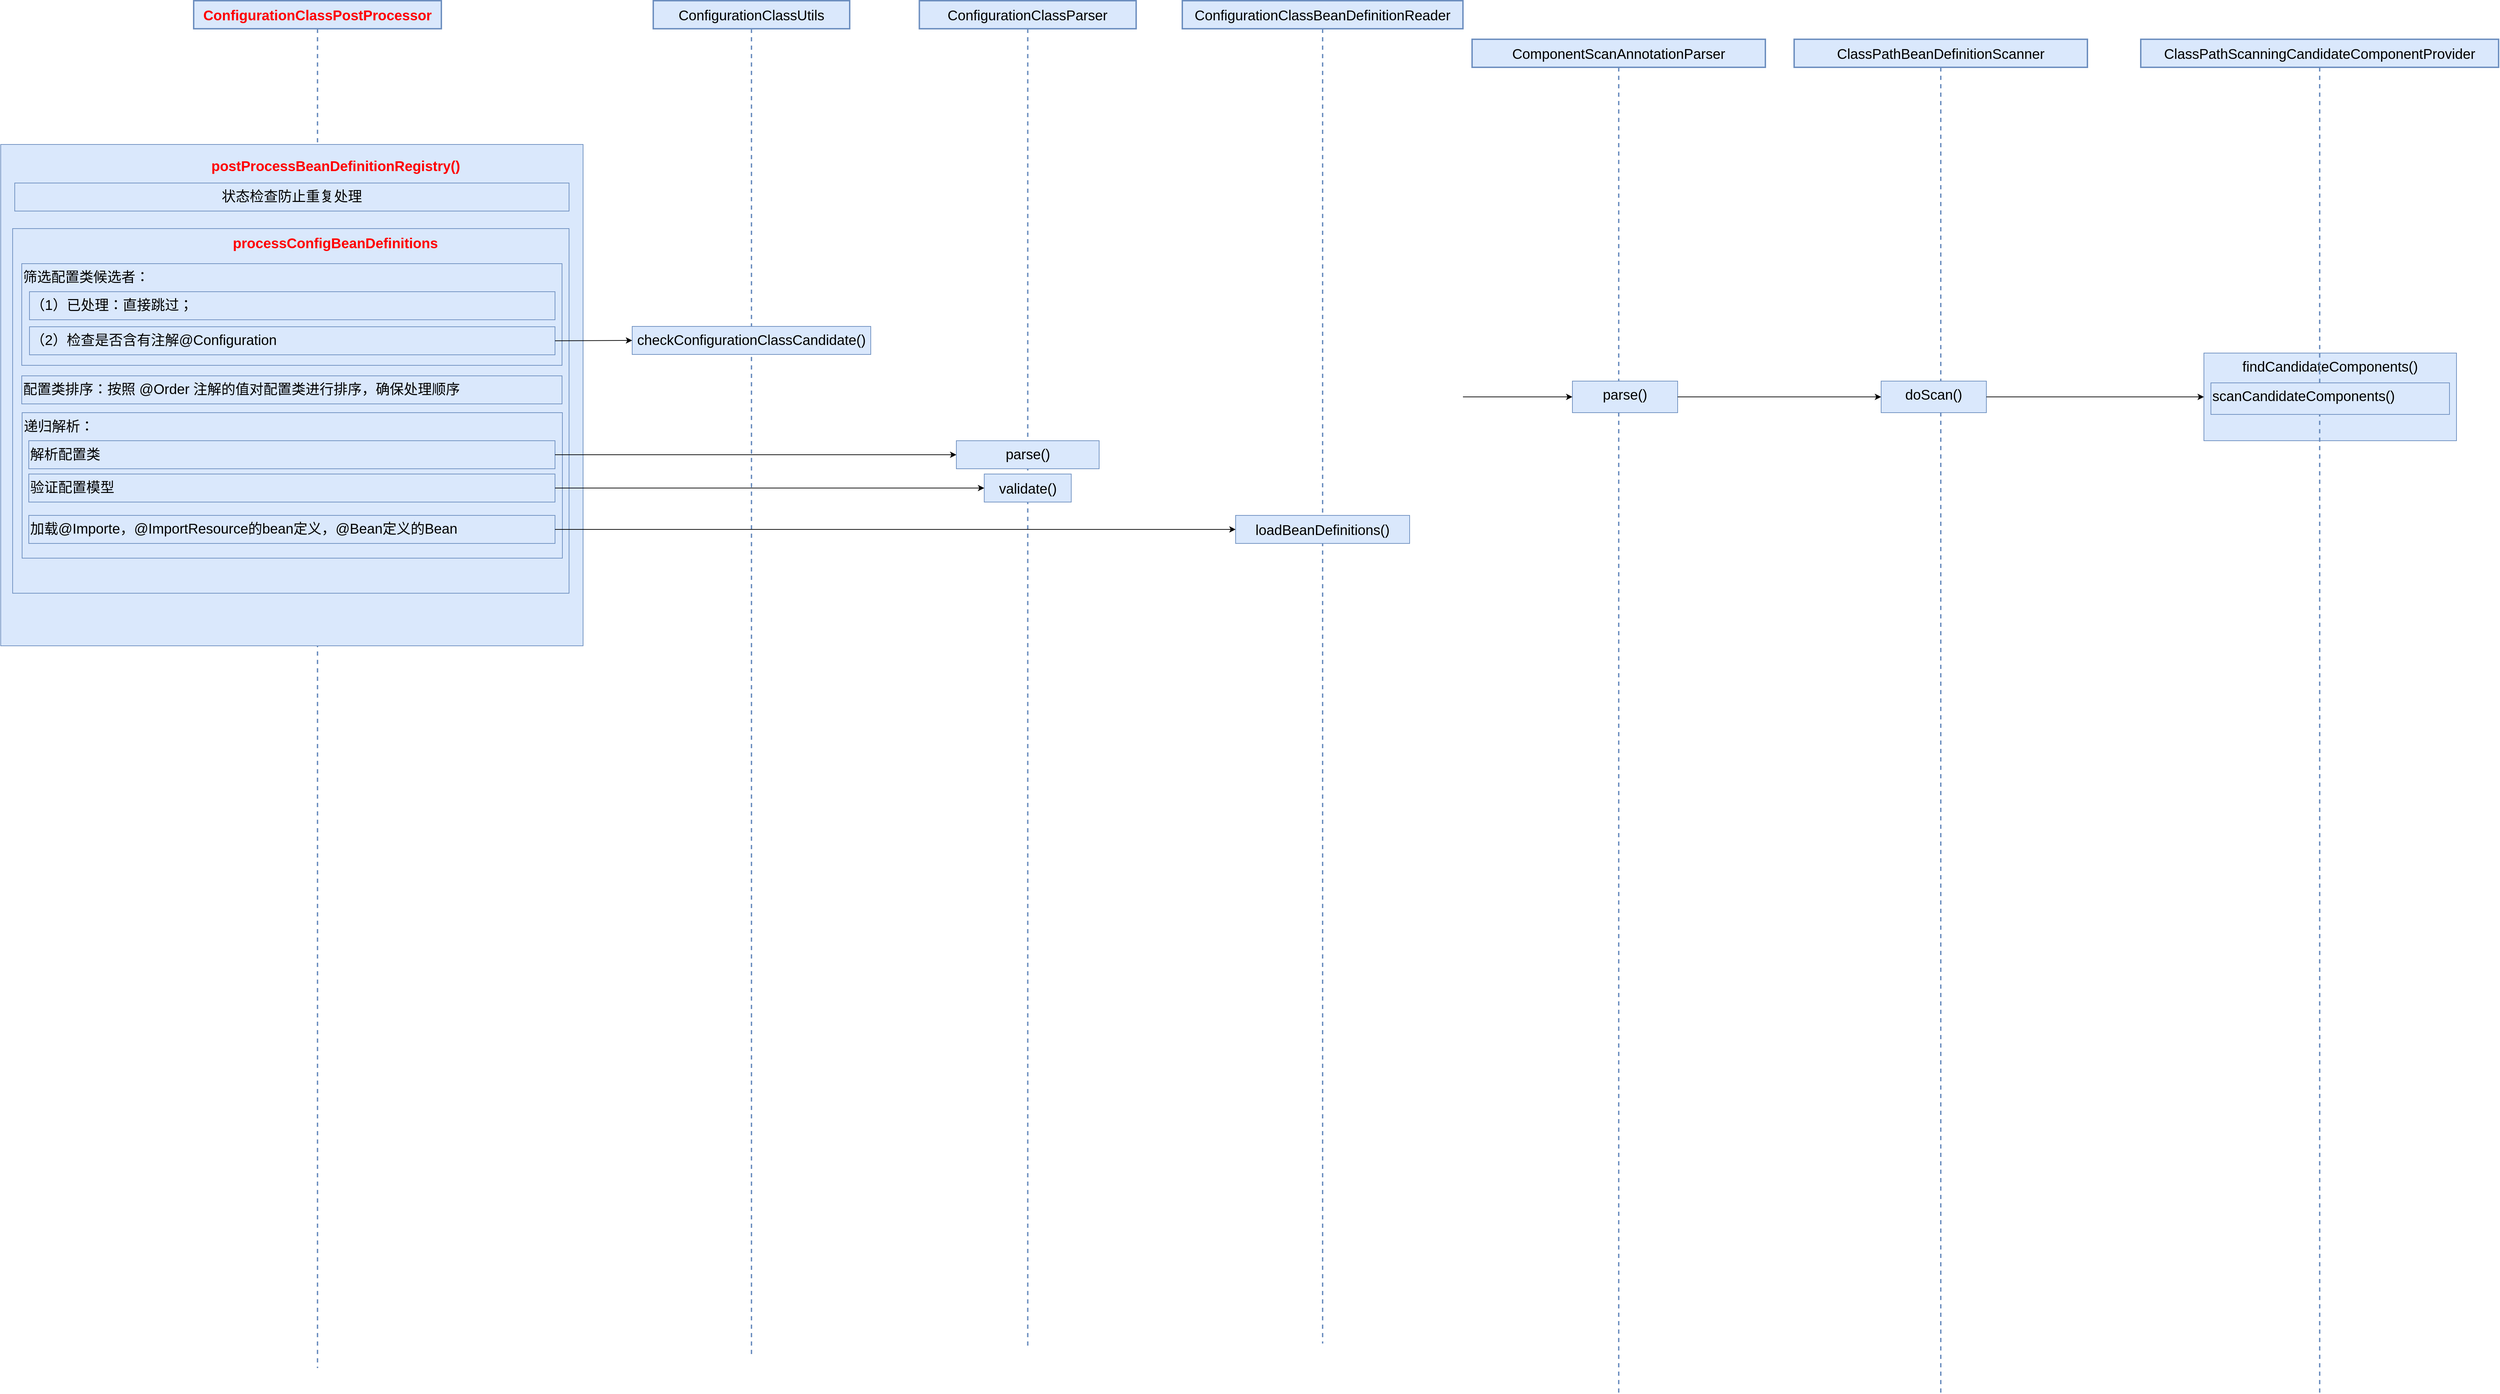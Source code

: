 <mxfile version="26.0.4">
  <diagram name="第 1 页" id="A2wYnKDMZFF023bxGnZ8">
    <mxGraphModel dx="2876" dy="1206" grid="1" gridSize="10" guides="1" tooltips="1" connect="1" arrows="1" fold="1" page="1" pageScale="1" pageWidth="827" pageHeight="1169" background="none" math="0" shadow="0">
      <root>
        <mxCell id="0" />
        <mxCell id="1" parent="0" />
        <mxCell id="qlxX7Fygw9MmZmLqK2NQ-1" value="&lt;b style=&quot;color: rgb(255, 0, 0); text-align: left;&quot;&gt;ConfigurationClassPostProcessor&lt;/b&gt;" style="shape=umlLifeline;perimeter=lifelinePerimeter;whiteSpace=wrap;html=1;container=1;dropTarget=0;collapsible=0;recursiveResize=0;outlineConnect=0;portConstraint=eastwest;newEdgeStyle={&quot;curved&quot;:0,&quot;rounded&quot;:0};fontSize=20;fillColor=#dae8fc;strokeColor=#6c8ebf;strokeWidth=2;fontStyle=0;fontColor=#FF0000;" parent="1" vertex="1">
          <mxGeometry x="-154.98" y="65" width="353" height="1950" as="geometry" />
        </mxCell>
        <mxCell id="tHCy42ypWK_uThyhraDl-2" value="" style="html=1;whiteSpace=wrap;fontSize=20;fillColor=#dae8fc;strokeColor=#6c8ebf;" parent="1" vertex="1">
          <mxGeometry x="-430" y="270" width="830" height="715" as="geometry" />
        </mxCell>
        <mxCell id="tHCy42ypWK_uThyhraDl-15" value="&lt;b style=&quot;color: rgb(255, 0, 0); font-size: 20px;&quot;&gt;postProcessBeanDefinitionRegistry()&lt;/b&gt;" style="text;html=1;align=center;verticalAlign=middle;whiteSpace=wrap;rounded=0;" parent="1" vertex="1">
          <mxGeometry x="-141.49" y="275" width="377" height="50" as="geometry" />
        </mxCell>
        <mxCell id="dbyZfYUz2kLOAnTONdro-5" value="状态检查防止重复处理" style="html=1;whiteSpace=wrap;fontSize=20;fillColor=#dae8fc;strokeColor=#6c8ebf;strokeWidth=1;align=center;verticalAlign=top;" parent="1" vertex="1">
          <mxGeometry x="-410" y="325" width="790" height="40" as="geometry" />
        </mxCell>
        <mxCell id="vSaTzKAQZK1o4J5muWpo-2" value="" style="html=1;whiteSpace=wrap;fontSize=20;fillColor=#dae8fc;strokeColor=#6c8ebf;strokeWidth=1;align=left;verticalAlign=top;" parent="1" vertex="1">
          <mxGeometry x="-413" y="390" width="793" height="520" as="geometry" />
        </mxCell>
        <mxCell id="vSaTzKAQZK1o4J5muWpo-3" value="ConfigurationClassParser" style="shape=umlLifeline;perimeter=lifelinePerimeter;whiteSpace=wrap;html=1;container=1;dropTarget=0;collapsible=0;recursiveResize=0;outlineConnect=0;portConstraint=eastwest;newEdgeStyle={&quot;curved&quot;:0,&quot;rounded&quot;:0};fontSize=20;fillColor=#dae8fc;strokeColor=#6c8ebf;strokeWidth=2;" parent="1" vertex="1">
          <mxGeometry x="879.25" y="65" width="309" height="1920" as="geometry" />
        </mxCell>
        <mxCell id="vSaTzKAQZK1o4J5muWpo-10" value="配置类排序：按照 @Order 注解的值对配置类进行排序，确保处理顺序" style="html=1;whiteSpace=wrap;fontSize=20;fillColor=#dae8fc;strokeColor=#6c8ebf;strokeWidth=1;align=left;verticalAlign=top;" parent="1" vertex="1">
          <mxGeometry x="-400" y="600" width="770" height="40" as="geometry" />
        </mxCell>
        <mxCell id="vSaTzKAQZK1o4J5muWpo-4" value="筛选配置类候选者：&lt;div&gt;&lt;br&gt;&lt;/div&gt;" style="html=1;whiteSpace=wrap;fontSize=20;fillColor=#dae8fc;strokeColor=#6c8ebf;strokeWidth=1;align=left;verticalAlign=top;" parent="1" vertex="1">
          <mxGeometry x="-400" y="440" width="770" height="145" as="geometry" />
        </mxCell>
        <mxCell id="7JRqVeL4GeppTC60zCPI-1" value="&lt;b&gt;&lt;font style=&quot;color: rgb(255, 0, 0);&quot;&gt;processConfigBeanDefinitions&lt;/font&gt;&lt;/b&gt;" style="text;html=1;align=center;verticalAlign=middle;whiteSpace=wrap;rounded=0;fontSize=20;" parent="1" vertex="1">
          <mxGeometry x="-103.99" y="395" width="302.01" height="30" as="geometry" />
        </mxCell>
        <mxCell id="Gnhr6QjIPVVk2-uZVCLV-2" value="parse()" style="html=1;whiteSpace=wrap;fontSize=20;fillColor=#dae8fc;strokeColor=#6c8ebf;strokeWidth=1;align=center;verticalAlign=top;" parent="1" vertex="1">
          <mxGeometry x="932" y="692.5" width="203.5" height="40" as="geometry" />
        </mxCell>
        <mxCell id="Gnhr6QjIPVVk2-uZVCLV-3" value="validate()" style="html=1;whiteSpace=wrap;fontSize=20;fillColor=#dae8fc;strokeColor=#6c8ebf;strokeWidth=1;align=center;verticalAlign=middle;" parent="1" vertex="1">
          <mxGeometry x="971.75" y="740" width="124" height="40" as="geometry" />
        </mxCell>
        <mxCell id="FqINS3jw6dm6_iScS9fa-1" value="ComponentScanAnnotationParser" style="shape=umlLifeline;perimeter=lifelinePerimeter;whiteSpace=wrap;html=1;container=1;dropTarget=0;collapsible=0;recursiveResize=0;outlineConnect=0;portConstraint=eastwest;newEdgeStyle={&quot;curved&quot;:0,&quot;rounded&quot;:0};fontSize=20;fillColor=#dae8fc;strokeColor=#6c8ebf;strokeWidth=2;" parent="1" vertex="1">
          <mxGeometry x="1667" y="120" width="418" height="1930" as="geometry" />
        </mxCell>
        <mxCell id="FqINS3jw6dm6_iScS9fa-2" value="parse()" style="html=1;whiteSpace=wrap;fontSize=20;fillColor=#dae8fc;strokeColor=#6c8ebf;strokeWidth=1;align=center;verticalAlign=top;" parent="1" vertex="1">
          <mxGeometry x="1810" y="607.5" width="150" height="45" as="geometry" />
        </mxCell>
        <mxCell id="FqINS3jw6dm6_iScS9fa-3" value="" style="endArrow=classic;html=1;rounded=0;exitX=1;exitY=0.5;exitDx=0;exitDy=0;entryX=0;entryY=0.5;entryDx=0;entryDy=0;" parent="1" target="FqINS3jw6dm6_iScS9fa-2" edge="1">
          <mxGeometry width="50" height="50" relative="1" as="geometry">
            <mxPoint x="1654" y="630.0" as="sourcePoint" />
            <mxPoint x="1700" y="950" as="targetPoint" />
          </mxGeometry>
        </mxCell>
        <mxCell id="FqINS3jw6dm6_iScS9fa-4" style="edgeStyle=orthogonalEdgeStyle;rounded=0;orthogonalLoop=1;jettySize=auto;html=1;exitX=0.5;exitY=1;exitDx=0;exitDy=0;" parent="1" source="FqINS3jw6dm6_iScS9fa-2" target="FqINS3jw6dm6_iScS9fa-2" edge="1">
          <mxGeometry relative="1" as="geometry" />
        </mxCell>
        <mxCell id="FqINS3jw6dm6_iScS9fa-5" value="ClassPathBeanDefinitionScanner" style="shape=umlLifeline;perimeter=lifelinePerimeter;whiteSpace=wrap;html=1;container=1;dropTarget=0;collapsible=0;recursiveResize=0;outlineConnect=0;portConstraint=eastwest;newEdgeStyle={&quot;curved&quot;:0,&quot;rounded&quot;:0};fontSize=20;fillColor=#dae8fc;strokeColor=#6c8ebf;strokeWidth=2;" parent="1" vertex="1">
          <mxGeometry x="2126" y="120" width="418" height="1930" as="geometry" />
        </mxCell>
        <mxCell id="FqINS3jw6dm6_iScS9fa-6" value="doScan()" style="html=1;whiteSpace=wrap;fontSize=20;fillColor=#dae8fc;strokeColor=#6c8ebf;strokeWidth=1;align=center;verticalAlign=top;" parent="1" vertex="1">
          <mxGeometry x="2250" y="607.5" width="150" height="45" as="geometry" />
        </mxCell>
        <mxCell id="FqINS3jw6dm6_iScS9fa-7" value="" style="endArrow=classic;html=1;rounded=0;exitX=1;exitY=0.5;exitDx=0;exitDy=0;entryX=0;entryY=0.5;entryDx=0;entryDy=0;" parent="1" source="FqINS3jw6dm6_iScS9fa-2" target="FqINS3jw6dm6_iScS9fa-6" edge="1">
          <mxGeometry width="50" height="50" relative="1" as="geometry">
            <mxPoint x="2030" y="840" as="sourcePoint" />
            <mxPoint x="2080" y="790" as="targetPoint" />
          </mxGeometry>
        </mxCell>
        <mxCell id="FqINS3jw6dm6_iScS9fa-8" value="findCandidateComponents()" style="html=1;whiteSpace=wrap;fontSize=20;fillColor=#dae8fc;strokeColor=#6c8ebf;strokeWidth=1;align=center;verticalAlign=top;" parent="1" vertex="1">
          <mxGeometry x="2710" y="567.5" width="360" height="125" as="geometry" />
        </mxCell>
        <mxCell id="FqINS3jw6dm6_iScS9fa-10" value="ClassPathScanningCandidateComponentProvider" style="shape=umlLifeline;perimeter=lifelinePerimeter;whiteSpace=wrap;html=1;container=1;dropTarget=0;collapsible=0;recursiveResize=0;outlineConnect=0;portConstraint=eastwest;newEdgeStyle={&quot;curved&quot;:0,&quot;rounded&quot;:0};fontSize=20;fillColor=#dae8fc;strokeColor=#6c8ebf;strokeWidth=2;" parent="1" vertex="1">
          <mxGeometry x="2620" y="120" width="510" height="1930" as="geometry" />
        </mxCell>
        <mxCell id="FqINS3jw6dm6_iScS9fa-11" value="" style="endArrow=classic;html=1;rounded=0;exitX=1;exitY=0.5;exitDx=0;exitDy=0;entryX=0;entryY=0.5;entryDx=0;entryDy=0;" parent="1" source="FqINS3jw6dm6_iScS9fa-6" target="FqINS3jw6dm6_iScS9fa-8" edge="1">
          <mxGeometry width="50" height="50" relative="1" as="geometry">
            <mxPoint x="2500" y="820" as="sourcePoint" />
            <mxPoint x="2550" y="770" as="targetPoint" />
          </mxGeometry>
        </mxCell>
        <mxCell id="O9xnDqZurU0b_SuC_hwr-1" value="scanCandidateComponents()" style="html=1;whiteSpace=wrap;fontSize=20;fillColor=#dae8fc;strokeColor=#6c8ebf;strokeWidth=1;align=left;verticalAlign=top;" vertex="1" parent="1">
          <mxGeometry x="2720" y="610" width="340" height="45" as="geometry" />
        </mxCell>
        <mxCell id="O9xnDqZurU0b_SuC_hwr-2" value="（2）检查是否含有注解@Configuration" style="html=1;whiteSpace=wrap;fontSize=20;fillColor=#dae8fc;strokeColor=#6c8ebf;strokeWidth=1;align=left;verticalAlign=top;" vertex="1" parent="1">
          <mxGeometry x="-388.99" y="530" width="748.99" height="40" as="geometry" />
        </mxCell>
        <mxCell id="O9xnDqZurU0b_SuC_hwr-3" value="&lt;div&gt;（1）已处理：直接跳过；&lt;/div&gt;&lt;div&gt;&lt;br&gt;&lt;/div&gt;" style="html=1;whiteSpace=wrap;fontSize=20;fillColor=#dae8fc;strokeColor=#6c8ebf;strokeWidth=1;align=left;verticalAlign=top;" vertex="1" parent="1">
          <mxGeometry x="-388.99" y="480" width="748.99" height="40" as="geometry" />
        </mxCell>
        <mxCell id="O9xnDqZurU0b_SuC_hwr-4" value="ConfigurationClassUtils" style="shape=umlLifeline;perimeter=lifelinePerimeter;whiteSpace=wrap;html=1;container=1;dropTarget=0;collapsible=0;recursiveResize=0;outlineConnect=0;portConstraint=eastwest;newEdgeStyle={&quot;curved&quot;:0,&quot;rounded&quot;:0};fontSize=20;fillColor=#dae8fc;strokeColor=#6c8ebf;strokeWidth=2;" vertex="1" parent="1">
          <mxGeometry x="500" y="65" width="280" height="1930" as="geometry" />
        </mxCell>
        <mxCell id="O9xnDqZurU0b_SuC_hwr-5" value="checkConfigurationClassCandidate()" style="html=1;whiteSpace=wrap;fontSize=20;fillColor=#dae8fc;strokeColor=#6c8ebf;strokeWidth=1;align=center;verticalAlign=top;" vertex="1" parent="1">
          <mxGeometry x="470" y="529.5" width="340" height="40" as="geometry" />
        </mxCell>
        <mxCell id="O9xnDqZurU0b_SuC_hwr-6" value="" style="endArrow=classic;html=1;rounded=0;exitX=1;exitY=0.5;exitDx=0;exitDy=0;entryX=0;entryY=0.5;entryDx=0;entryDy=0;" edge="1" parent="1" source="O9xnDqZurU0b_SuC_hwr-2" target="O9xnDqZurU0b_SuC_hwr-5">
          <mxGeometry width="50" height="50" relative="1" as="geometry">
            <mxPoint x="640" y="460" as="sourcePoint" />
            <mxPoint x="690" y="410" as="targetPoint" />
          </mxGeometry>
        </mxCell>
        <mxCell id="O9xnDqZurU0b_SuC_hwr-12" value="ConfigurationClassBeanDefinitionReader" style="shape=umlLifeline;perimeter=lifelinePerimeter;whiteSpace=wrap;html=1;container=1;dropTarget=0;collapsible=0;recursiveResize=0;outlineConnect=0;portConstraint=eastwest;newEdgeStyle={&quot;curved&quot;:0,&quot;rounded&quot;:0};fontSize=20;fillColor=#dae8fc;strokeColor=#6c8ebf;strokeWidth=2;" vertex="1" parent="1">
          <mxGeometry x="1254" y="65" width="400" height="1915" as="geometry" />
        </mxCell>
        <mxCell id="O9xnDqZurU0b_SuC_hwr-13" value="loadBeanDefinitions()" style="html=1;whiteSpace=wrap;fontSize=20;fillColor=#dae8fc;strokeColor=#6c8ebf;strokeWidth=1;align=center;verticalAlign=middle;" vertex="1" parent="1">
          <mxGeometry x="1330" y="799" width="248" height="40" as="geometry" />
        </mxCell>
        <mxCell id="O9xnDqZurU0b_SuC_hwr-16" value="递归解析：&lt;div&gt;&lt;br&gt;&lt;/div&gt;" style="html=1;whiteSpace=wrap;fontSize=20;fillColor=#dae8fc;strokeColor=#6c8ebf;strokeWidth=1;align=left;verticalAlign=top;" vertex="1" parent="1">
          <mxGeometry x="-399.49" y="652.5" width="770" height="207.5" as="geometry" />
        </mxCell>
        <mxCell id="O9xnDqZurU0b_SuC_hwr-7" value="&lt;div style=&quot;text-align: center;&quot;&gt;&lt;span style=&quot;background-color: transparent;&quot;&gt;验证配置模型&lt;/span&gt;&lt;/div&gt;" style="html=1;whiteSpace=wrap;fontSize=20;fillColor=#dae8fc;strokeColor=#6c8ebf;strokeWidth=1;align=left;verticalAlign=top;" vertex="1" parent="1">
          <mxGeometry x="-390" y="740" width="750" height="40" as="geometry" />
        </mxCell>
        <mxCell id="Xx49c7DH0sLKk94AYla9-7" value="&lt;span style=&quot;text-align: center;&quot;&gt;解析配置类&lt;/span&gt;" style="html=1;whiteSpace=wrap;fontSize=20;fillColor=#dae8fc;strokeColor=#6c8ebf;strokeWidth=1;align=left;verticalAlign=top;" parent="1" vertex="1">
          <mxGeometry x="-390" y="692.5" width="750" height="40" as="geometry" />
        </mxCell>
        <mxCell id="O9xnDqZurU0b_SuC_hwr-10" value="&lt;div style=&quot;text-align: left;&quot;&gt;&lt;span style=&quot;background-color: transparent;&quot;&gt;加载@&lt;/span&gt;&lt;span style=&quot;background-color: transparent; text-align: left;&quot;&gt;Importe，&lt;/span&gt;&lt;span style=&quot;background-color: transparent; text-align: left;&quot;&gt;@ImportResource&lt;/span&gt;&lt;span style=&quot;background-color: transparent; color: light-dark(rgb(0, 0, 0), rgb(255, 255, 255));&quot;&gt;的bean定义，@Bean定义的Bean&lt;/span&gt;&lt;/div&gt;" style="html=1;whiteSpace=wrap;fontSize=20;fillColor=#dae8fc;strokeColor=#6c8ebf;strokeWidth=1;align=left;verticalAlign=top;" vertex="1" parent="1">
          <mxGeometry x="-389.99" y="799" width="750" height="40" as="geometry" />
        </mxCell>
        <mxCell id="Gnhr6QjIPVVk2-uZVCLV-4" value="" style="endArrow=classic;html=1;rounded=0;exitX=1;exitY=0.5;exitDx=0;exitDy=0;entryX=0;entryY=0.5;entryDx=0;entryDy=0;" parent="1" source="Xx49c7DH0sLKk94AYla9-7" target="Gnhr6QjIPVVk2-uZVCLV-2" edge="1">
          <mxGeometry width="50" height="50" relative="1" as="geometry">
            <mxPoint x="990" y="800" as="sourcePoint" />
            <mxPoint x="1040" y="750" as="targetPoint" />
          </mxGeometry>
        </mxCell>
        <mxCell id="O9xnDqZurU0b_SuC_hwr-8" value="" style="endArrow=classic;html=1;rounded=0;exitX=1;exitY=0.5;exitDx=0;exitDy=0;entryX=0;entryY=0.5;entryDx=0;entryDy=0;" edge="1" parent="1" source="O9xnDqZurU0b_SuC_hwr-7" target="Gnhr6QjIPVVk2-uZVCLV-3">
          <mxGeometry width="50" height="50" relative="1" as="geometry">
            <mxPoint x="850" y="850" as="sourcePoint" />
            <mxPoint x="900" y="800" as="targetPoint" />
          </mxGeometry>
        </mxCell>
        <mxCell id="O9xnDqZurU0b_SuC_hwr-14" value="" style="endArrow=classic;html=1;rounded=0;exitX=1;exitY=0.5;exitDx=0;exitDy=0;entryX=0;entryY=0.5;entryDx=0;entryDy=0;" edge="1" parent="1" source="O9xnDqZurU0b_SuC_hwr-10" target="O9xnDqZurU0b_SuC_hwr-13">
          <mxGeometry width="50" height="50" relative="1" as="geometry">
            <mxPoint x="620" y="910" as="sourcePoint" />
            <mxPoint x="670" y="860" as="targetPoint" />
          </mxGeometry>
        </mxCell>
      </root>
    </mxGraphModel>
  </diagram>
</mxfile>
